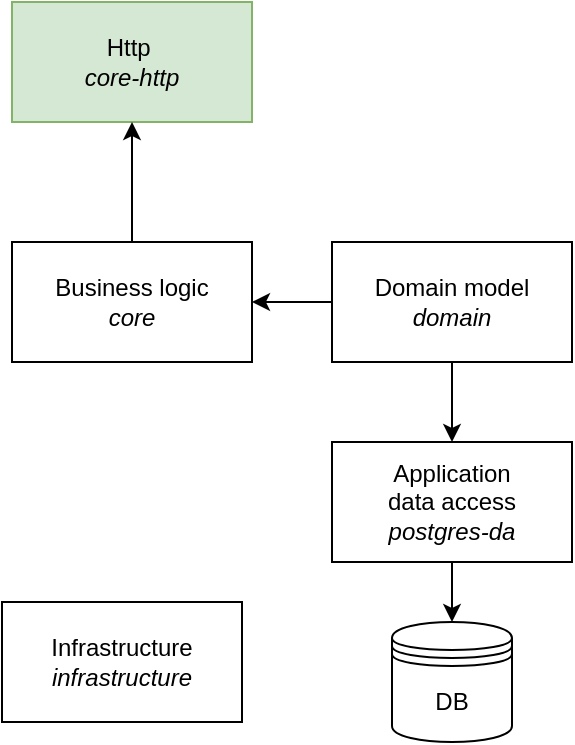 <mxfile>
    <diagram id="ikJhPS-267e_RFNlFRuO" name="Page-1">
        <mxGraphModel dx="593" dy="611" grid="1" gridSize="10" guides="1" tooltips="1" connect="1" arrows="1" fold="1" page="1" pageScale="1" pageWidth="850" pageHeight="1100" math="0" shadow="0">
            <root>
                <mxCell id="0"/>
                <mxCell id="1" parent="0"/>
                <mxCell id="2" value="DB" style="shape=datastore;whiteSpace=wrap;html=1;" parent="1" vertex="1">
                    <mxGeometry x="290" y="640" width="60" height="60" as="geometry"/>
                </mxCell>
                <mxCell id="8" style="edgeStyle=none;html=1;exitX=0.5;exitY=1;exitDx=0;exitDy=0;entryX=0.5;entryY=0;entryDx=0;entryDy=0;" parent="1" source="4" target="2" edge="1">
                    <mxGeometry relative="1" as="geometry"/>
                </mxCell>
                <mxCell id="4" value="Application &lt;br&gt;data access&lt;br&gt;&lt;i&gt;postgres-da&lt;/i&gt;" style="rounded=0;whiteSpace=wrap;html=1;" parent="1" vertex="1">
                    <mxGeometry x="260" y="550" width="120" height="60" as="geometry"/>
                </mxCell>
                <mxCell id="15" style="edgeStyle=none;html=1;exitX=0.5;exitY=1;exitDx=0;exitDy=0;entryX=0.5;entryY=0;entryDx=0;entryDy=0;" parent="1" source="9" target="4" edge="1">
                    <mxGeometry relative="1" as="geometry"/>
                </mxCell>
                <mxCell id="46" style="edgeStyle=orthogonalEdgeStyle;rounded=0;html=1;exitX=0;exitY=0.5;exitDx=0;exitDy=0;entryX=1;entryY=0.5;entryDx=0;entryDy=0;" parent="1" source="9" target="42" edge="1">
                    <mxGeometry relative="1" as="geometry"/>
                </mxCell>
                <mxCell id="9" value="Domain model&lt;br&gt;&lt;i&gt;domain&lt;/i&gt;" style="rounded=0;whiteSpace=wrap;html=1;" parent="1" vertex="1">
                    <mxGeometry x="260" y="450" width="120" height="60" as="geometry"/>
                </mxCell>
                <mxCell id="16" value="Http&amp;nbsp;&lt;br&gt;&lt;i&gt;core-http&lt;/i&gt;" style="rounded=0;whiteSpace=wrap;html=1;fillColor=#d5e8d4;strokeColor=#82b366;" parent="1" vertex="1">
                    <mxGeometry x="100" y="330" width="120" height="60" as="geometry"/>
                </mxCell>
                <mxCell id="27" value="Infrastructure&lt;br&gt;&lt;i&gt;infrastructure&lt;/i&gt;" style="rounded=0;whiteSpace=wrap;html=1;" parent="1" vertex="1">
                    <mxGeometry x="95" y="630" width="120" height="60" as="geometry"/>
                </mxCell>
                <mxCell id="54" style="edgeStyle=orthogonalEdgeStyle;rounded=0;html=1;exitX=0.5;exitY=0;exitDx=0;exitDy=0;entryX=0.5;entryY=1;entryDx=0;entryDy=0;" parent="1" source="42" target="16" edge="1">
                    <mxGeometry relative="1" as="geometry"/>
                </mxCell>
                <mxCell id="42" value="Business logic&lt;br&gt;&lt;i&gt;core&lt;/i&gt;" style="rounded=0;whiteSpace=wrap;html=1;" parent="1" vertex="1">
                    <mxGeometry x="100" y="450" width="120" height="60" as="geometry"/>
                </mxCell>
            </root>
        </mxGraphModel>
    </diagram>
</mxfile>